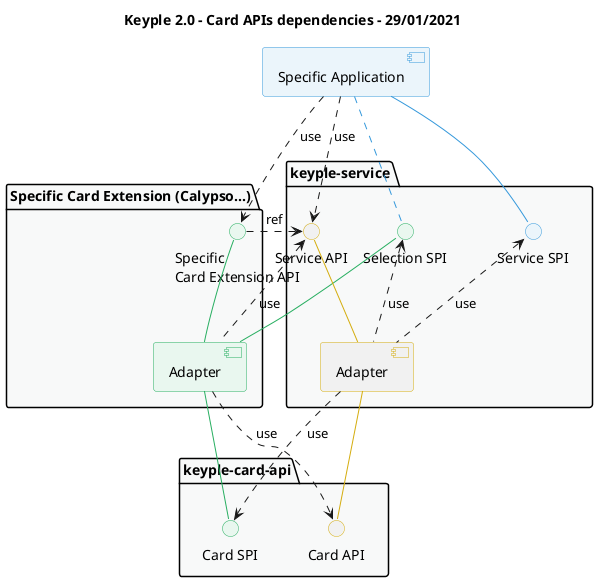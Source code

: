 @startuml
title
    Keyple 2.0 - Card APIs dependencies - 29/01/2021
end title

' == THEME ==

'Couleurs issues de : https://htmlcolorcodes.com/fr/tableau-de-couleur/tableau-de-couleur-design-plat/
!define COLOR_YELLOW D4AC0D
!define COLOR_RED E74C3C
!define COLOR_PURPLE 8E44AD
!define COLOR_BLUE 3498DB
!define COLOR_GREEN 27AE60
!define COLOR_GREY 2C3E50

!define C_GREY1 F8F9F9
!define C_GREY2 F2F3F4
!define C_GREY3 E5E7E9
!define C_GREY4 D7DBDD
!define C_GREY5 CACFD2
!define C_GREY6 BDC3C7
!define C_LINK 3498DB
!define C_USE 27AE60

skinparam Shadowing false
skinparam component {
    BorderColor #D4AC0D
    ' Red
    BackgroundColor<<red>> #FDEDEC
    BorderColor<<red>> #E74C3C
    ' Purple
    BackgroundColor<<purple>> #F4ECF7
    BorderColor<<purple>> #8E44AD
    ' blue
    BackgroundColor<<blue>> #EBF5FB
    BorderColor<<blue>> #3498DB
    ' Green
    BackgroundColor<<green>> #E9F7EF
    BorderColor<<green>> #27AE60
    ' Grey
    BackgroundColor<<grey>> #EAECEE
    BorderColor<<grey>> #2C3E50
}
skinparam interface {
    BorderColor #D4AC0D
    ' Red
    BackgroundColor<<red>> #FDEDEC
    BorderColor<<red>> #E74C3C
    ' Purple
    BackgroundColor<<purple>> #F4ECF7
    BorderColor<<purple>> #8E44AD
    ' blue
    BackgroundColor<<blue>> #EBF5FB
    BorderColor<<blue>> #3498DB
    ' Green
    BackgroundColor<<green>> #E9F7EF
    BorderColor<<green>> #27AE60
    ' Grey
    BackgroundColor<<grey>> #EAECEE
    BorderColor<<grey>> #2C3E50
}
hide <<red>> stereotype
hide <<purple>> stereotype
hide <<blue>> stereotype
hide <<green>> stereotype
hide <<grey>> stereotype

' == COMPONENTS ==

[Specific Application] as application <<blue>>
package "Specific Card Extension (Calypso...)" as packExtension {
    interface "Specific\nCard Extension API" as specificCardExtensionApi <<green>>
    [Adapter] as extension <<green>>
}
package "keyple-service" as packService {
    interface "Service API" as serviceApi
    interface "Service SPI" as serviceSpi <<blue>>
    interface "Selection SPI" as selectionSpi <<green>>
    [Adapter] as service
}
package "keyple-card-api" as packCardApi {
    interface "Card SPI" as cardSpi <<green>>
    interface "Card API" as cardApi
}

' == ASSOCIATIONS ==

application -- serviceSpi #COLOR_BLUE
application .. selectionSpi #COLOR_BLUE

extension -up- specificCardExtensionApi #COLOR_GREEN
extension -up- selectionSpi #COLOR_GREEN
extension -- cardSpi #COLOR_GREEN

service -up- serviceApi #COLOR_YELLOW
service -- cardApi #COLOR_YELLOW

' USE

application ..> specificCardExtensionApi : use
application ..> serviceApi : use

service .up.> serviceSpi : use
service .up.> selectionSpi : use
service ..> cardSpi : use

extension ..> cardApi : use
extension .up.> serviceApi : use

specificCardExtensionApi .right.> serviceApi : ref

' == STYLE ==

package packExtension #C_GREY1 {
}
package packService #C_GREY1 {
}
package packCardApi #C_GREY1 {
}

@enduml